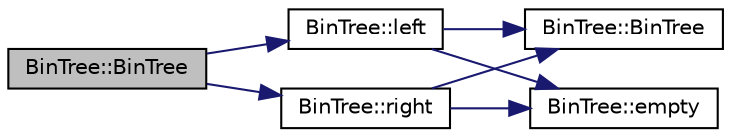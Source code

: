 digraph "BinTree::BinTree"
{
 // INTERACTIVE_SVG=YES
 // LATEX_PDF_SIZE
  edge [fontname="Helvetica",fontsize="10",labelfontname="Helvetica",labelfontsize="10"];
  node [fontname="Helvetica",fontsize="10",shape=record];
  rankdir="LR";
  Node1 [label="BinTree::BinTree",height=0.2,width=0.4,color="black", fillcolor="grey75", style="filled", fontcolor="black",tooltip=" "];
  Node1 -> Node2 [color="midnightblue",fontsize="10",style="solid",fontname="Helvetica"];
  Node2 [label="BinTree::left",height=0.2,width=0.4,color="black", fillcolor="white", style="filled",URL="$class_bin_tree.html#a82108db4c1b08d1f111027788c196d4e",tooltip=" "];
  Node2 -> Node3 [color="midnightblue",fontsize="10",style="solid",fontname="Helvetica"];
  Node3 [label="BinTree::BinTree",height=0.2,width=0.4,color="black", fillcolor="white", style="filled",URL="$class_bin_tree.html#a47eef22d29cd023449d97c073c08e5b6",tooltip=" "];
  Node2 -> Node4 [color="midnightblue",fontsize="10",style="solid",fontname="Helvetica"];
  Node4 [label="BinTree::empty",height=0.2,width=0.4,color="black", fillcolor="white", style="filled",URL="$class_bin_tree.html#a74cda259ba5c25b8ee38ed4dc33e4fad",tooltip=" "];
  Node1 -> Node5 [color="midnightblue",fontsize="10",style="solid",fontname="Helvetica"];
  Node5 [label="BinTree::right",height=0.2,width=0.4,color="black", fillcolor="white", style="filled",URL="$class_bin_tree.html#aff8e96651b27284c329667b5ad3e4d0b",tooltip=" "];
  Node5 -> Node3 [color="midnightblue",fontsize="10",style="solid",fontname="Helvetica"];
  Node5 -> Node4 [color="midnightblue",fontsize="10",style="solid",fontname="Helvetica"];
}
